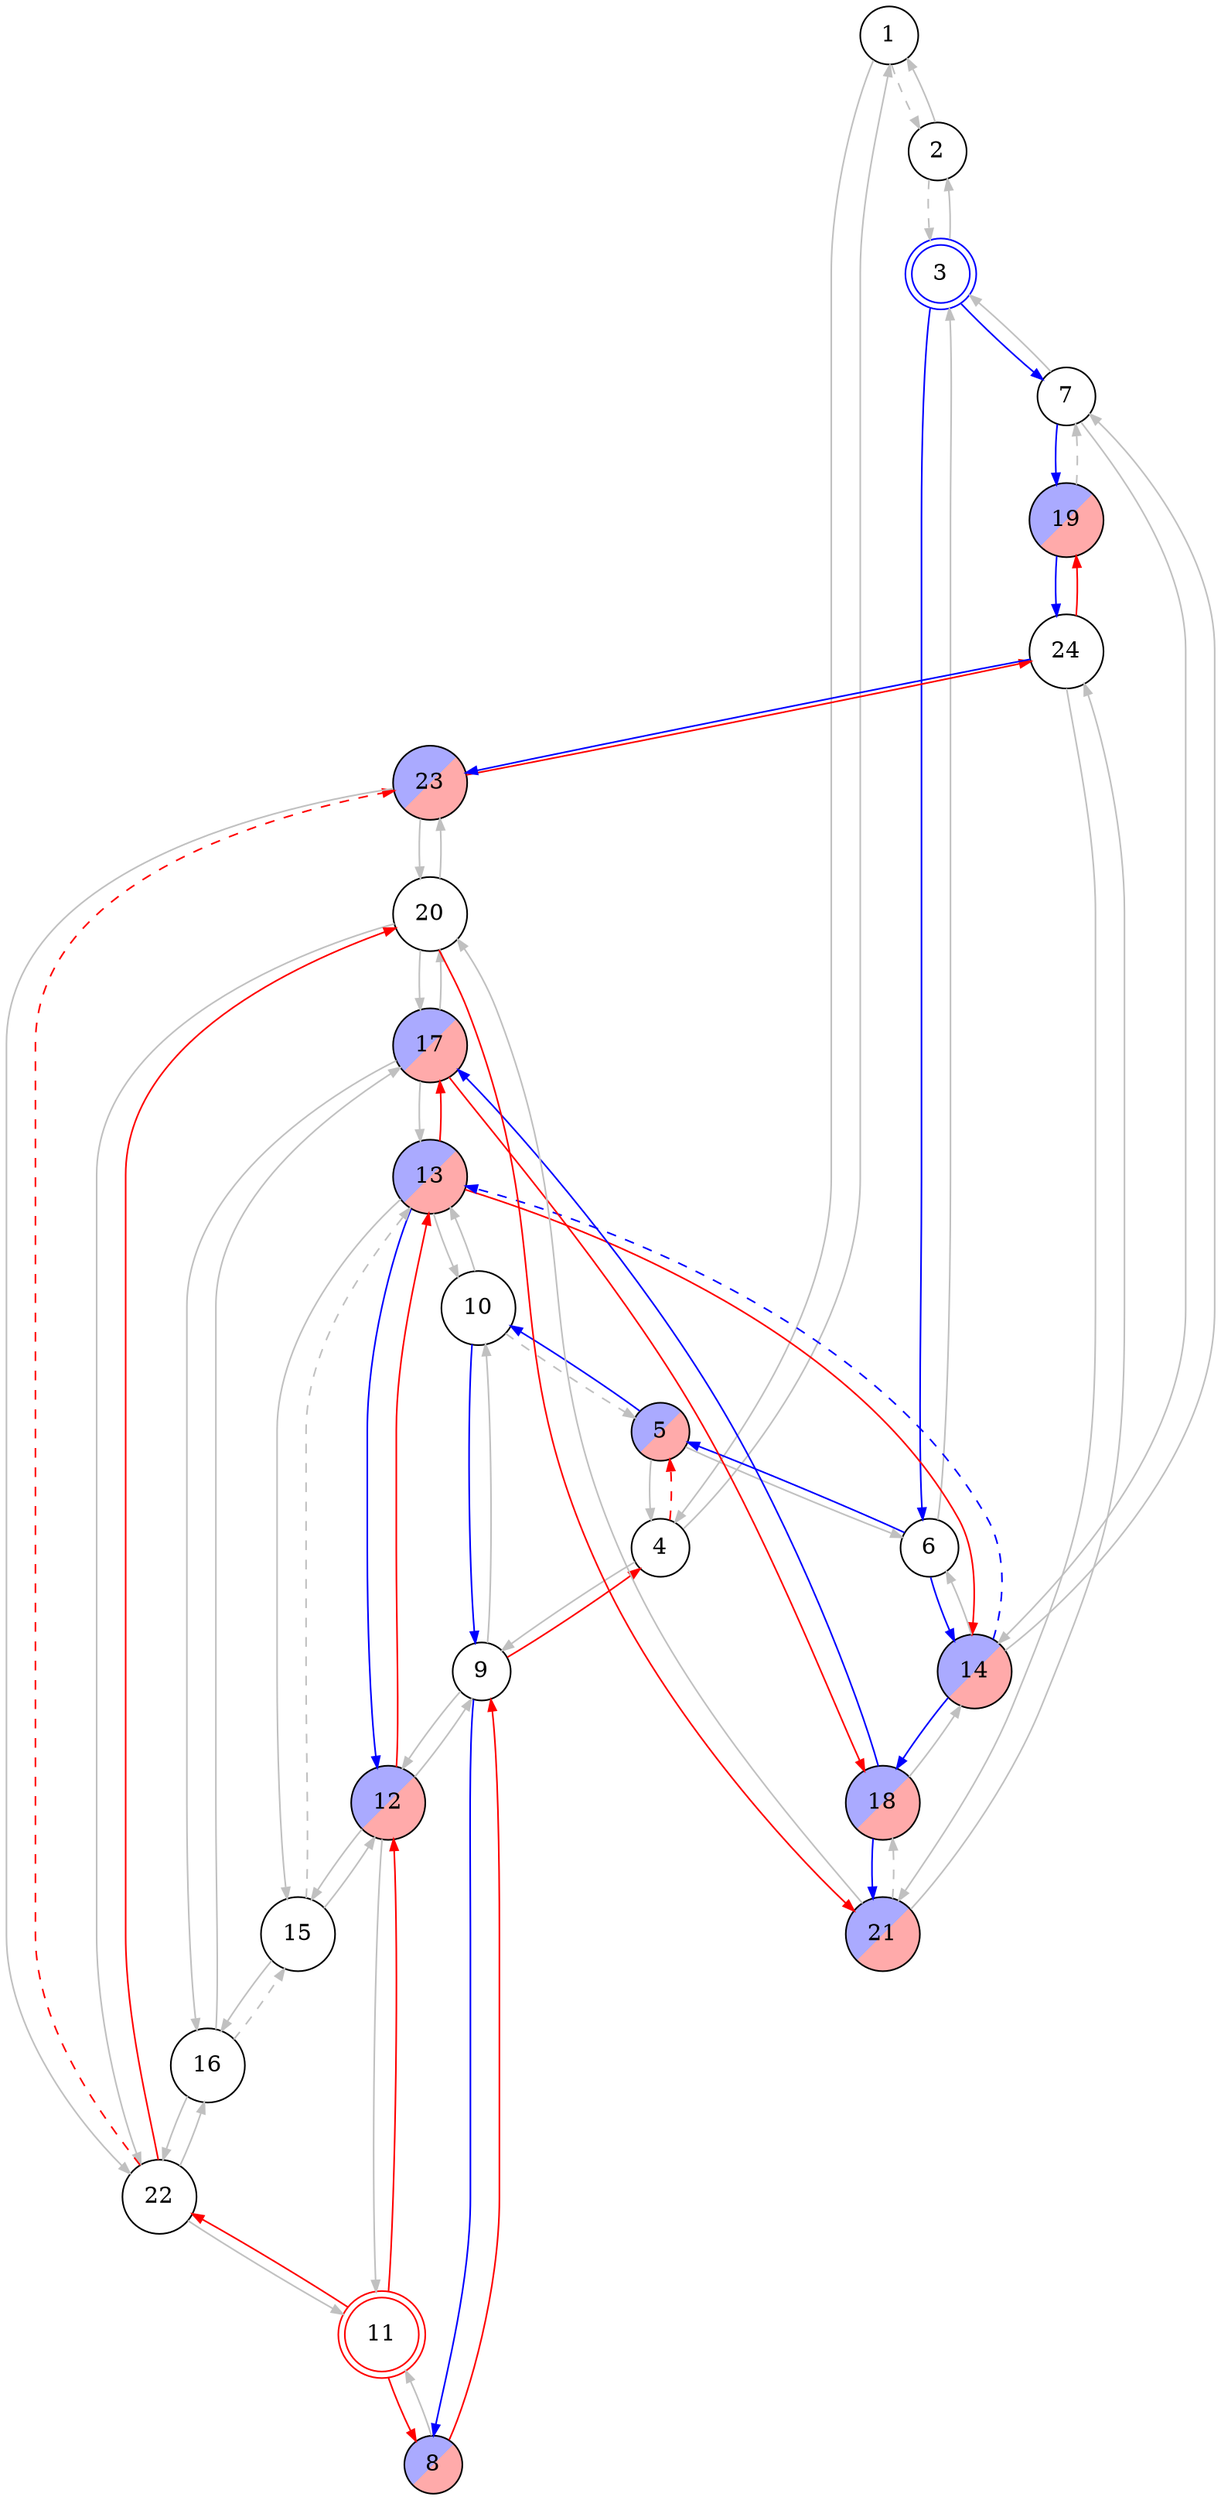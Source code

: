 digraph finite_state_machine {
    node [shape=circle]
    1	  [pos="2,1!"]
    2	  [pos="3,1!"]
    3	  [pos="4,1!", shape=doublecircle, color=blue]
    4	  [pos="2,2!"]
    5	  [pos="3,2!", style="filled", gradientangle=135, fillcolor="#ffaaaa;0.5:#aaaaff"]
    6	  [pos="4,2!"]
    7	  [pos="5,2!"]
    8	  [pos="1,3!", style="filled", gradientangle=135, fillcolor="#ffaaaa;0.5:#aaaaff"]
    9	  [pos="2,3!"]
    10	[pos="3,3!"]
    11	[pos="1,4!", shape=doublecircle, color=red]
    12	[pos="2,4!", style="filled", gradientangle=135, fillcolor="#ffaaaa;0.5:#aaaaff"]
    13	[pos="3,4!", style="filled", gradientangle=135, fillcolor="#ffaaaa;0.5:#aaaaff"]
    14	[pos="4,4!", style="filled", gradientangle=135, fillcolor="#ffaaaa;0.5:#aaaaff"]
    15	[pos="2.5,5!"]
    16	[pos="2,6!"]
    17	[pos="3,6!", style="filled", gradientangle=135, fillcolor="#ffaaaa;0.5:#aaaaff"]
    18	[pos="4,6!", style="filled", gradientangle=135, fillcolor="#ffaaaa;0.5:#aaaaff"]
    19	[pos="5,6!", style="filled", gradientangle=135, fillcolor="#ffaaaa;0.5:#aaaaff"]
    20	[pos="3,7!"]
    21	[pos="4,7!", style="filled", gradientangle=135, fillcolor="#ffaaaa;0.5:#aaaaff"]
    22	[pos="1,8!"]
    23	[pos="3,8!", style="filled", gradientangle=135, fillcolor="#ffaaaa;0.5:#aaaaff"]
    24	[pos="4,8!"]

    // Arcs
    edge [arrowsize=0.7]
    1 -> 2   [style="dashed",   color=gray]
    1 -> 4   [style="solid",    color=gray]
    2 -> 1   [style="solid",    color=gray]
    2 -> 3   [style="dashed",   color=gray]
    3 -> 2   [style="solid",    color=gray]
    3 -> 6   [style="solid",    color=blue]
    3 -> 7   [style="solid",    color=blue]
    4 -> 1   [style="solid",    color=gray]
    4 -> 5   [style="dashed",   color=red]
    4 -> 9   [style="solid",    color=gray]
    5 -> 4   [style="solid",    color=gray]
    5 -> 6   [style="solid",    color=gray]
    5 -> 10  [style="solid",    color=blue]
    6 -> 5   [style="solid",    color=blue]
    6 -> 3   [style="solid",    color=gray]
    6 -> 14  [style="solid",    color=blue]
    7 -> 3   [style="solid",    color=gray]
    7 -> 14  [style="solid",    color=gray]
    7 -> 19  [style="solid",    color=blue]
    8 -> 9   [style="solid",    color=red]
    8 -> 11  [style="solid",    color=gray]
    9 -> 4   [style="solid",    color=red]
    9 -> 8   [style="solid",    color=blue]
    9 -> 10  [style="solid",    color=gray]
    9 -> 12  [style="solid",    color=gray]
    10 -> 5  [style="dashed",   color=gray]
    10 -> 9  [style="solid",    color=blue]
    10 -> 13 [style="solid",    color=gray]
    11 -> 8  [style="solid",    color=red]
    11 -> 12 [style="solid",    color=red]
    11 -> 22 [style="solid",    color=red]
    12 -> 9  [style="solid",    color=gray]
    12 -> 11 [style="solid",    color=gray]
    12 -> 13 [style="solid",    color=red]
    12 -> 15 [style="solid",    color=gray]
    13 -> 10 [style="solid",    color=gray]
    13 -> 12 [style="solid",    color=blue]
    13 -> 14 [style="solid",    color=red]
    13 -> 15 [style="solid",    color=gray]
    13 -> 17 [style="solid",    color=red]
    14 -> 6  [style="solid",    color=gray]
    14 -> 7  [style="solid",    color=gray]
    14 -> 13 [style="dashed",   color=blue]
    14 -> 18 [style="solid",    color=blue]
    15 -> 12 [style="solid",    color=gray]
    15 -> 13 [style="dashed",   color=gray]
    15 -> 16 [style="solid",    color=gray]
    16 -> 15 [style="dashed",   color=gray]
    16 -> 17 [style="solid",    color=gray]
    16 -> 22 [style="solid",    color=gray]
    17 -> 13 [style="solid",    color=gray]
    17 -> 16 [style="solid",    color=gray]
    17 -> 18 [style="solid",    color=red]
    17 -> 20 [style="solid",    color=gray]
    18 -> 14 [style="solid",    color=gray]
    18 -> 17 [style="solid",    color=blue]
    18 -> 21 [style="solid",    color=blue]
    19 -> 7  [style="dashed",   color=gray]
    19 -> 24 [style="solid",    color=blue]
    20 -> 17 [style="solid",    color=gray]
    20 -> 21 [style="solid",    color=red]
    20 -> 22 [style="solid",    color=gray]
    20 -> 23 [style="solid",    color=gray]
    21 -> 18 [style="dashed",   color=gray]
    21 -> 20 [style="solid",    color=gray]
    21 -> 24 [style="solid",    color=gray]
    22 -> 11 [style="solid",    color=gray]
    22 -> 16 [style="solid",    color=gray]
    22 -> 20 [style="solid",    color=red]
    22 -> 23 [style="dashed",   color=red]
    23 -> 20 [style="solid",    color=gray]
    23 -> 22 [style="solid",    color=gray]
    23 -> 24 [style="solid",    color=red]
    24 -> 19 [style="solid",    color=red]
    24 -> 21 [style="solid",    color=gray]
    24 -> 23 [style="solid",    color=blue]
  }